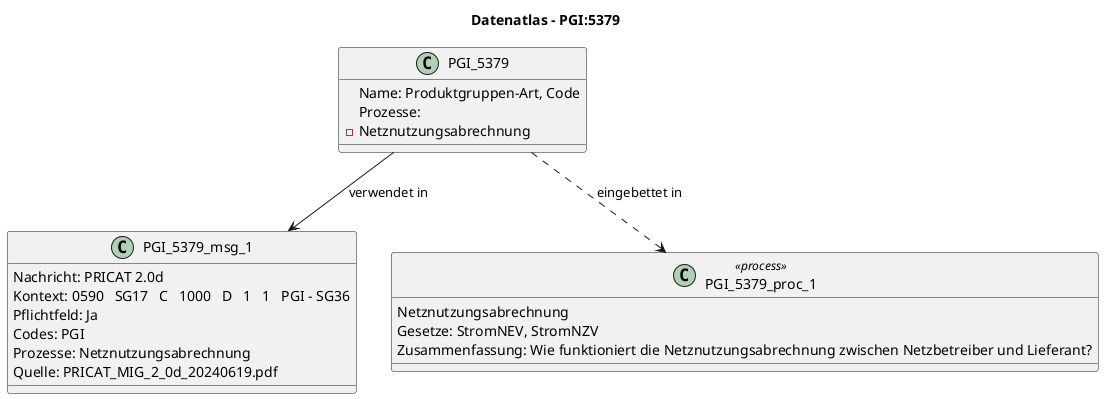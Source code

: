 @startuml
title Datenatlas – PGI:5379
class PGI_5379 {
  Name: Produktgruppen-Art, Code
  Prozesse:
    - Netznutzungsabrechnung
}
class PGI_5379_msg_1 {
  Nachricht: PRICAT 2.0d
  Kontext: 0590   SG17   C   1000   D   1   1   PGI - SG36
  Pflichtfeld: Ja
  Codes: PGI
  Prozesse: Netznutzungsabrechnung
  Quelle: PRICAT_MIG_2_0d_20240619.pdf
}
PGI_5379 --> PGI_5379_msg_1 : verwendet in
class PGI_5379_proc_1 <<process>> {
  Netznutzungsabrechnung
  Gesetze: StromNEV, StromNZV
  Zusammenfassung: Wie funktioniert die Netznutzungsabrechnung zwischen Netzbetreiber und Lieferant?
}
PGI_5379 ..> PGI_5379_proc_1 : eingebettet in
@enduml